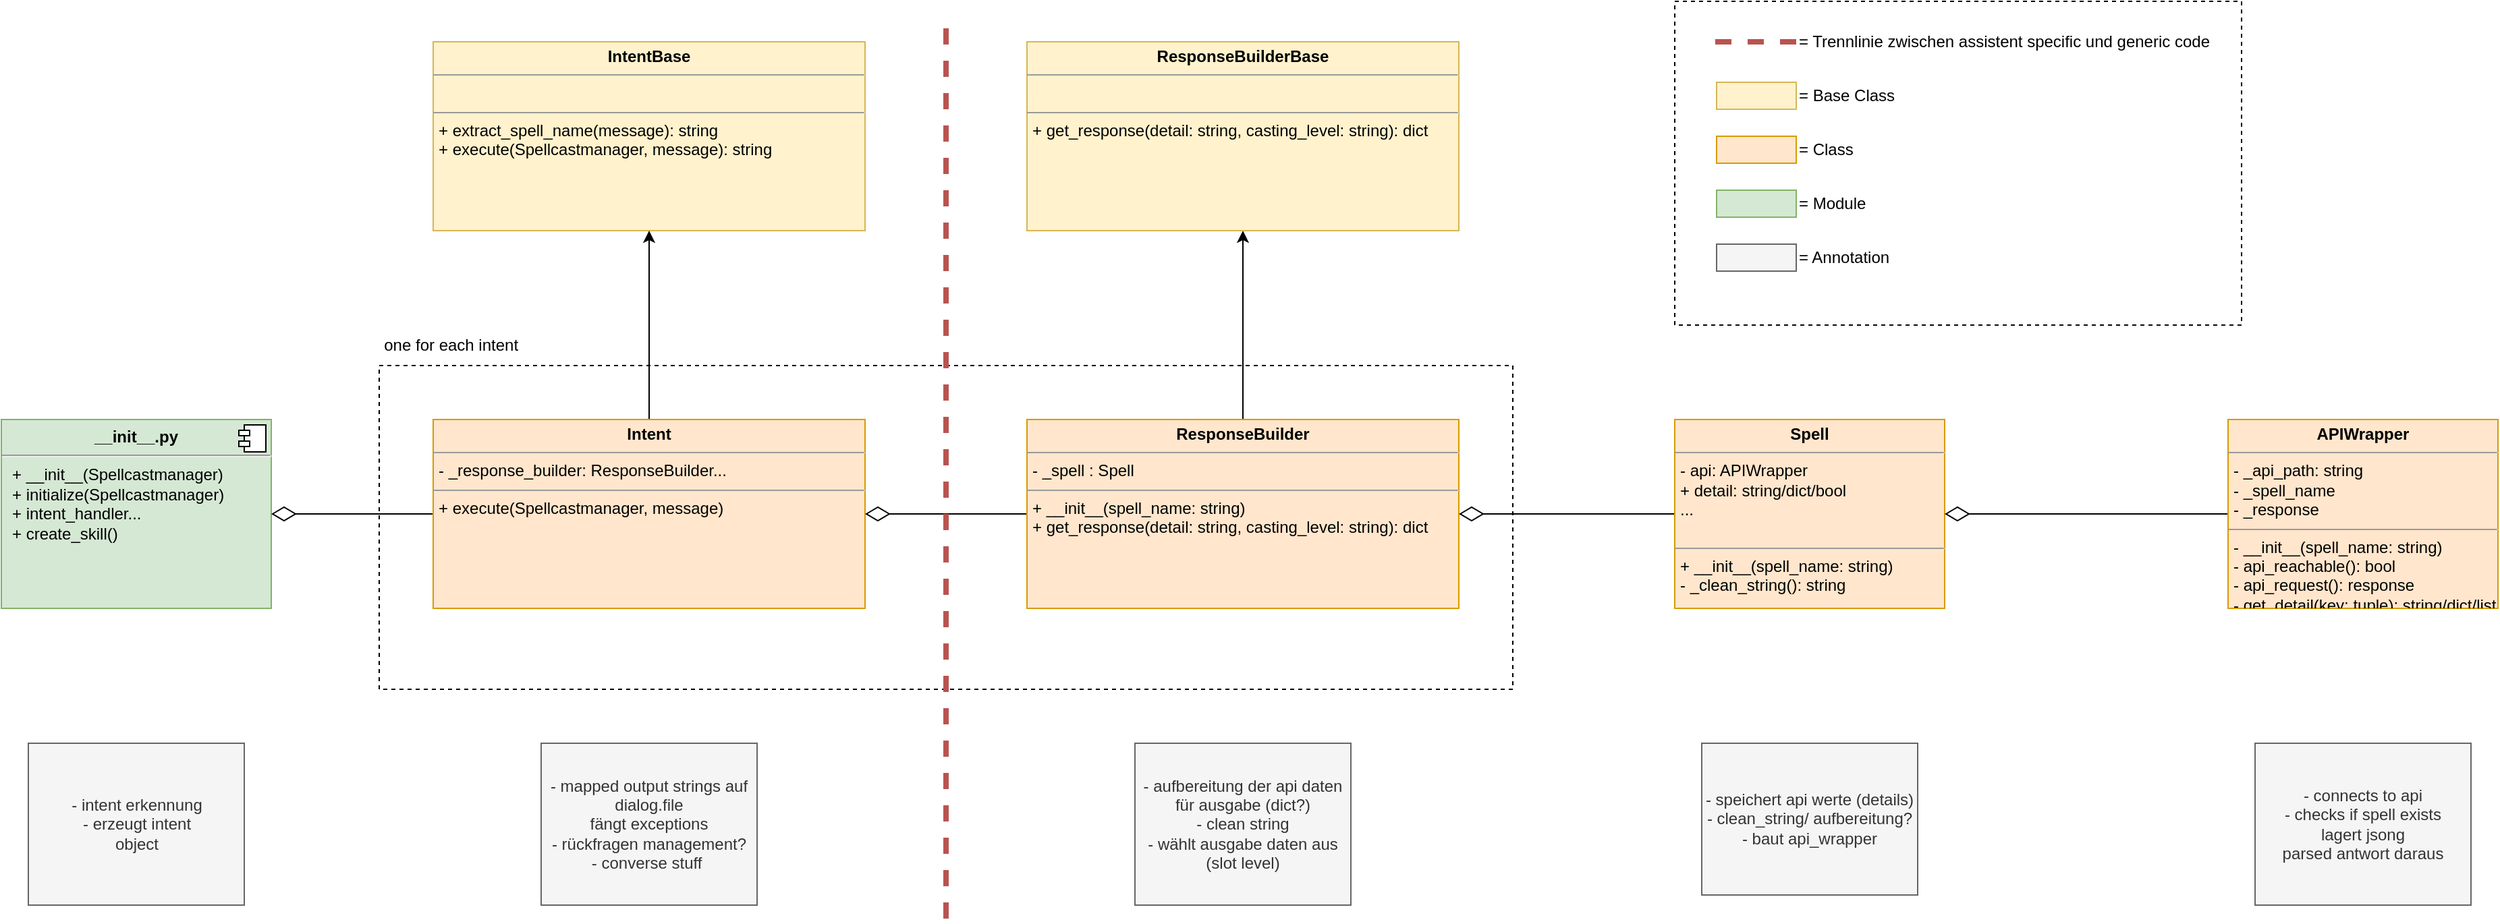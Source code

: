 <mxfile version="15.4.0" type="device"><diagram id="7a9b0gRVRB2r2v6Qlt2D" name="Seite-1"><mxGraphModel dx="1640" dy="470" grid="1" gridSize="10" guides="1" tooltips="1" connect="1" arrows="1" fold="1" page="1" pageScale="1" pageWidth="827" pageHeight="1169" math="0" shadow="0"><root><mxCell id="0"/><mxCell id="1" parent="0"/><mxCell id="eqXlYjlxtIKrxKtsxWFo-12" value="" style="rounded=0;whiteSpace=wrap;html=1;fillColor=none;dashed=1;" parent="1" vertex="1"><mxGeometry x="240" y="280" width="840" height="240" as="geometry"/></mxCell><mxCell id="cicyk6fSiz8CH4mB3oOW-80" value="- intent erkennung&lt;br&gt;- erzeugt intent &lt;br&gt;object" style="html=1;fillColor=#f5f5f5;strokeColor=#666666;fontColor=#333333;" parent="1" vertex="1"><mxGeometry x="-20" y="560" width="160" height="120" as="geometry"/></mxCell><mxCell id="cicyk6fSiz8CH4mB3oOW-81" value="- mapped output strings auf dialog.file&lt;br&gt;fängt exceptions&lt;br&gt;- rückfragen management?&lt;br&gt;- converse stuff&amp;nbsp;" style="whiteSpace=wrap;html=1;fillColor=#f5f5f5;strokeColor=#666666;fontColor=#333333;" parent="1" vertex="1"><mxGeometry x="360" y="560" width="160" height="120" as="geometry"/></mxCell><mxCell id="cicyk6fSiz8CH4mB3oOW-82" value="- aufbereitung der api daten für ausgabe (dict?)&lt;br&gt;- clean string&lt;br&gt;- wählt ausgabe daten aus (slot level)" style="whiteSpace=wrap;html=1;fillColor=#f5f5f5;strokeColor=#666666;fontColor=#333333;" parent="1" vertex="1"><mxGeometry x="800" y="560" width="160" height="120" as="geometry"/></mxCell><mxCell id="cicyk6fSiz8CH4mB3oOW-83" value="- speichert api werte (details)&lt;br&gt;- clean_string/ aufbereitung?&lt;br&gt;- baut api_wrapper" style="whiteSpace=wrap;html=1;fillColor=#f5f5f5;strokeColor=#666666;fontColor=#333333;" parent="1" vertex="1"><mxGeometry x="1220" y="560" width="160" height="112.5" as="geometry"/></mxCell><mxCell id="cicyk6fSiz8CH4mB3oOW-85" value="- connects to api&lt;br&gt;- checks if spell exists&lt;br&gt;lagert jsong&lt;br&gt;parsed antwort daraus" style="whiteSpace=wrap;html=1;fillColor=#f5f5f5;strokeColor=#666666;fontColor=#333333;" parent="1" vertex="1"><mxGeometry x="1630" y="560" width="160" height="120" as="geometry"/></mxCell><mxCell id="Ix2IAG6Sees71L86SU07-5" value="&lt;p style=&quot;margin: 0px ; margin-top: 6px ; text-align: center&quot;&gt;&lt;b&gt;__init__.py&lt;/b&gt;&lt;/p&gt;&lt;hr&gt;&lt;p style=&quot;margin: 0px ; margin-left: 8px&quot;&gt;+ __init__(Spellcastmanager)&lt;/p&gt;&lt;p style=&quot;margin: 0px ; margin-left: 8px&quot;&gt;+ initialize(Spellcastmanager)&lt;/p&gt;&lt;p style=&quot;margin: 0px ; margin-left: 8px&quot;&gt;+ intent_handler...&lt;/p&gt;&lt;p style=&quot;margin: 0px ; margin-left: 8px&quot;&gt;+ create_skill()&lt;/p&gt;" style="align=left;overflow=fill;html=1;dropTarget=0;fillColor=#d5e8d4;strokeColor=#82b366;" parent="1" vertex="1"><mxGeometry x="-40" y="320" width="200" height="140" as="geometry"/></mxCell><mxCell id="Ix2IAG6Sees71L86SU07-6" value="" style="shape=component;jettyWidth=8;jettyHeight=4;" parent="Ix2IAG6Sees71L86SU07-5" vertex="1"><mxGeometry x="1" width="20" height="20" relative="1" as="geometry"><mxPoint x="-24" y="4" as="offset"/></mxGeometry></mxCell><mxCell id="Ix2IAG6Sees71L86SU07-11" value="&lt;p style=&quot;margin: 0px ; margin-top: 4px ; text-align: center&quot;&gt;&lt;b&gt;IntentBase&lt;/b&gt;&lt;/p&gt;&lt;hr size=&quot;1&quot;&gt;&lt;p style=&quot;margin: 0px ; margin-left: 4px&quot;&gt;&lt;br&gt;&lt;/p&gt;&lt;hr size=&quot;1&quot;&gt;&lt;p style=&quot;margin: 0px ; margin-left: 4px&quot;&gt;&lt;span&gt;+ extract_spell_name(message): string&lt;/span&gt;&lt;br&gt;&lt;/p&gt;&lt;p style=&quot;margin: 0px ; margin-left: 4px&quot;&gt;&lt;span&gt;+ execute(Spellcastmanager, message): string&lt;/span&gt;&lt;/p&gt;" style="verticalAlign=top;align=left;overflow=fill;fontSize=12;fontFamily=Helvetica;html=1;fillColor=#fff2cc;strokeColor=#d6b656;" parent="1" vertex="1"><mxGeometry x="280" y="40" width="320" height="140" as="geometry"/></mxCell><mxCell id="eqXlYjlxtIKrxKtsxWFo-1" style="edgeStyle=orthogonalEdgeStyle;rounded=0;orthogonalLoop=1;jettySize=auto;html=1;exitX=0.5;exitY=0;exitDx=0;exitDy=0;entryX=0.5;entryY=1;entryDx=0;entryDy=0;" parent="1" source="Ix2IAG6Sees71L86SU07-16" target="Ix2IAG6Sees71L86SU07-11" edge="1"><mxGeometry relative="1" as="geometry"/></mxCell><mxCell id="eqXlYjlxtIKrxKtsxWFo-4" style="edgeStyle=orthogonalEdgeStyle;rounded=0;orthogonalLoop=1;jettySize=auto;html=1;exitX=0;exitY=0.5;exitDx=0;exitDy=0;endArrow=diamondThin;endFill=0;endSize=16;" parent="1" source="Ix2IAG6Sees71L86SU07-16" target="Ix2IAG6Sees71L86SU07-5" edge="1"><mxGeometry relative="1" as="geometry"/></mxCell><mxCell id="Ix2IAG6Sees71L86SU07-16" value="&lt;p style=&quot;margin: 0px ; margin-top: 4px ; text-align: center&quot;&gt;&lt;b&gt;Intent&lt;/b&gt;&lt;/p&gt;&lt;hr size=&quot;1&quot;&gt;&lt;p style=&quot;margin: 0px ; margin-left: 4px&quot;&gt;- _response_builder: ResponseBuilder...&lt;/p&gt;&lt;hr size=&quot;1&quot;&gt;&lt;p style=&quot;margin: 0px ; margin-left: 4px&quot;&gt;&lt;span&gt;+ execute(Spellcastmanager, message)&lt;/span&gt;&lt;br&gt;&lt;/p&gt;" style="verticalAlign=top;align=left;overflow=fill;fontSize=12;fontFamily=Helvetica;html=1;fillColor=#ffe6cc;strokeColor=#d79b00;" parent="1" vertex="1"><mxGeometry x="280" y="320" width="320" height="140" as="geometry"/></mxCell><mxCell id="eqXlYjlxtIKrxKtsxWFo-9" style="edgeStyle=orthogonalEdgeStyle;rounded=0;orthogonalLoop=1;jettySize=auto;html=1;exitX=0;exitY=0.5;exitDx=0;exitDy=0;entryX=1;entryY=0.5;entryDx=0;entryDy=0;endArrow=diamondThin;endFill=0;endSize=16;" parent="1" source="Ix2IAG6Sees71L86SU07-17" target="Ix2IAG6Sees71L86SU07-16" edge="1"><mxGeometry relative="1" as="geometry"/></mxCell><mxCell id="eqXlYjlxtIKrxKtsxWFo-11" style="edgeStyle=orthogonalEdgeStyle;rounded=0;orthogonalLoop=1;jettySize=auto;html=1;exitX=0.5;exitY=0;exitDx=0;exitDy=0;entryX=0.5;entryY=1;entryDx=0;entryDy=0;endArrow=classic;endFill=1;endSize=6;" parent="1" source="Ix2IAG6Sees71L86SU07-17" target="eqXlYjlxtIKrxKtsxWFo-10" edge="1"><mxGeometry relative="1" as="geometry"/></mxCell><mxCell id="Ix2IAG6Sees71L86SU07-17" value="&lt;p style=&quot;margin: 0px ; margin-top: 4px ; text-align: center&quot;&gt;&lt;b&gt;ResponseBuilder&lt;/b&gt;&lt;/p&gt;&lt;hr size=&quot;1&quot;&gt;&lt;p style=&quot;margin: 0px ; margin-left: 4px&quot;&gt;- _spell : Spell&lt;/p&gt;&lt;hr size=&quot;1&quot;&gt;&lt;p style=&quot;margin: 0px ; margin-left: 4px&quot;&gt;+ __init__(spell_name: string)&lt;/p&gt;&lt;p style=&quot;margin: 0px ; margin-left: 4px&quot;&gt;+ get_response(detail: string, casting_level: string): dict&lt;/p&gt;" style="verticalAlign=top;align=left;overflow=fill;fontSize=12;fontFamily=Helvetica;html=1;fillColor=#ffe6cc;strokeColor=#d79b00;" parent="1" vertex="1"><mxGeometry x="720" y="320" width="320" height="140" as="geometry"/></mxCell><mxCell id="eqXlYjlxtIKrxKtsxWFo-6" style="edgeStyle=orthogonalEdgeStyle;rounded=0;orthogonalLoop=1;jettySize=auto;html=1;exitX=0;exitY=0.5;exitDx=0;exitDy=0;entryX=1;entryY=0.5;entryDx=0;entryDy=0;endArrow=diamondThin;endFill=0;endSize=16;" parent="1" source="Ix2IAG6Sees71L86SU07-18" target="Ix2IAG6Sees71L86SU07-17" edge="1"><mxGeometry relative="1" as="geometry"/></mxCell><mxCell id="Ix2IAG6Sees71L86SU07-18" value="&lt;p style=&quot;margin: 0px ; margin-top: 4px ; text-align: center&quot;&gt;&lt;b&gt;Spell&lt;/b&gt;&lt;/p&gt;&lt;hr size=&quot;1&quot;&gt;&lt;p style=&quot;margin: 0px ; margin-left: 4px&quot;&gt;- api: APIWrapper&lt;/p&gt;&lt;p style=&quot;margin: 0px ; margin-left: 4px&quot;&gt;+ detail: string/dict/bool&lt;/p&gt;&lt;p style=&quot;margin: 0px ; margin-left: 4px&quot;&gt;...&lt;/p&gt;&lt;p style=&quot;margin: 0px ; margin-left: 4px&quot;&gt;&lt;br&gt;&lt;/p&gt;&lt;hr size=&quot;1&quot;&gt;&lt;p style=&quot;margin: 0px ; margin-left: 4px&quot;&gt;&lt;span&gt;+ __init__(spell_name: string)&lt;/span&gt;&lt;/p&gt;&lt;p style=&quot;margin: 0px ; margin-left: 4px&quot;&gt;&lt;span&gt;- _clean_string(): string&lt;/span&gt;&lt;br&gt;&lt;/p&gt;" style="verticalAlign=top;align=left;overflow=fill;fontSize=12;fontFamily=Helvetica;html=1;fillColor=#ffe6cc;strokeColor=#d79b00;" parent="1" vertex="1"><mxGeometry x="1200" y="320" width="200" height="140" as="geometry"/></mxCell><mxCell id="eqXlYjlxtIKrxKtsxWFo-7" style="edgeStyle=orthogonalEdgeStyle;rounded=0;orthogonalLoop=1;jettySize=auto;html=1;exitX=0;exitY=0.5;exitDx=0;exitDy=0;entryX=1;entryY=0.5;entryDx=0;entryDy=0;endArrow=diamondThin;endFill=0;endSize=16;" parent="1" source="Ix2IAG6Sees71L86SU07-19" target="Ix2IAG6Sees71L86SU07-18" edge="1"><mxGeometry relative="1" as="geometry"/></mxCell><mxCell id="Ix2IAG6Sees71L86SU07-19" value="&lt;p style=&quot;margin: 0px ; margin-top: 4px ; text-align: center&quot;&gt;&lt;b&gt;APIWrapper&lt;/b&gt;&lt;/p&gt;&lt;hr size=&quot;1&quot;&gt;&lt;p style=&quot;margin: 0px ; margin-left: 4px&quot;&gt;- _api_path: string&lt;/p&gt;&lt;p style=&quot;margin: 0px ; margin-left: 4px&quot;&gt;- _spell_name&lt;/p&gt;&lt;p style=&quot;margin: 0px ; margin-left: 4px&quot;&gt;- _response&lt;/p&gt;&lt;hr size=&quot;1&quot;&gt;&lt;p style=&quot;margin: 0px ; margin-left: 4px&quot;&gt;- __init__(spell_name: string)&lt;/p&gt;&lt;p style=&quot;margin: 0px ; margin-left: 4px&quot;&gt;- api_reachable(): bool&lt;/p&gt;&lt;p style=&quot;margin: 0px ; margin-left: 4px&quot;&gt;- api_request(): response&lt;/p&gt;&lt;p style=&quot;margin: 0px ; margin-left: 4px&quot;&gt;- get_detail(key: tuple): string/dict/list&lt;/p&gt;" style="verticalAlign=top;align=left;overflow=fill;fontSize=12;fontFamily=Helvetica;html=1;fillColor=#ffe6cc;strokeColor=#d79b00;" parent="1" vertex="1"><mxGeometry x="1610" y="320" width="200" height="140" as="geometry"/></mxCell><mxCell id="eqXlYjlxtIKrxKtsxWFo-10" value="&lt;p style=&quot;margin: 0px ; margin-top: 4px ; text-align: center&quot;&gt;&lt;b&gt;ResponseBuilderBase&lt;/b&gt;&lt;/p&gt;&lt;hr size=&quot;1&quot;&gt;&lt;p style=&quot;margin: 0px ; margin-left: 4px&quot;&gt;&lt;br&gt;&lt;/p&gt;&lt;hr size=&quot;1&quot;&gt;&lt;p style=&quot;margin: 0px ; margin-left: 4px&quot;&gt;&lt;span&gt;+ get_response(detail: string, casting_level: string): dict&lt;/span&gt;&lt;/p&gt;" style="verticalAlign=top;align=left;overflow=fill;fontSize=12;fontFamily=Helvetica;html=1;fillColor=#fff2cc;strokeColor=#d6b656;" parent="1" vertex="1"><mxGeometry x="720" y="40" width="320" height="140" as="geometry"/></mxCell><mxCell id="eqXlYjlxtIKrxKtsxWFo-13" value="one for each intent&amp;nbsp;" style="text;html=1;strokeColor=none;fillColor=none;align=center;verticalAlign=middle;whiteSpace=wrap;rounded=0;dashed=1;" parent="1" vertex="1"><mxGeometry x="240" y="250" width="110" height="30" as="geometry"/></mxCell><mxCell id="eqXlYjlxtIKrxKtsxWFo-18" style="edgeStyle=orthogonalEdgeStyle;rounded=0;orthogonalLoop=1;jettySize=auto;html=1;endArrow=none;endFill=0;fillColor=#f8cecc;strokeColor=#b85450;strokeWidth=4;dashed=1;" parent="1" edge="1"><mxGeometry relative="1" as="geometry"><mxPoint x="660" y="690" as="sourcePoint"/><mxPoint x="660" y="30" as="targetPoint"/></mxGeometry></mxCell><mxCell id="q-f6AjrsgF0sMB8vE1SU-1" style="edgeStyle=orthogonalEdgeStyle;rounded=0;orthogonalLoop=1;jettySize=auto;html=1;endArrow=none;endFill=0;fillColor=#f8cecc;strokeColor=#b85450;strokeWidth=4;dashed=1;" parent="1" edge="1"><mxGeometry relative="1" as="geometry"><mxPoint x="1290" y="40" as="sourcePoint"/><mxPoint x="1220" y="40" as="targetPoint"/></mxGeometry></mxCell><mxCell id="q-f6AjrsgF0sMB8vE1SU-2" value="= Trennlinie zwischen assistent specific und generic code" style="text;html=1;strokeColor=none;fillColor=none;align=left;verticalAlign=middle;whiteSpace=wrap;rounded=0;" parent="1" vertex="1"><mxGeometry x="1290" y="30" width="320" height="20" as="geometry"/></mxCell><mxCell id="q-f6AjrsgF0sMB8vE1SU-4" value="" style="rounded=0;whiteSpace=wrap;html=1;fillColor=#fff2cc;strokeColor=#d6b656;" parent="1" vertex="1"><mxGeometry x="1231" y="70" width="59" height="20" as="geometry"/></mxCell><mxCell id="q-f6AjrsgF0sMB8vE1SU-5" value="" style="rounded=0;whiteSpace=wrap;html=1;fillColor=#ffe6cc;strokeColor=#d79b00;" parent="1" vertex="1"><mxGeometry x="1231" y="110" width="59" height="20" as="geometry"/></mxCell><mxCell id="q-f6AjrsgF0sMB8vE1SU-6" value="" style="rounded=0;whiteSpace=wrap;html=1;fillColor=#d5e8d4;strokeColor=#82b366;" parent="1" vertex="1"><mxGeometry x="1231" y="150" width="59" height="20" as="geometry"/></mxCell><mxCell id="q-f6AjrsgF0sMB8vE1SU-7" value="= Base Class" style="text;html=1;strokeColor=none;fillColor=none;align=left;verticalAlign=middle;whiteSpace=wrap;rounded=0;" parent="1" vertex="1"><mxGeometry x="1290" y="70" width="320" height="20" as="geometry"/></mxCell><mxCell id="q-f6AjrsgF0sMB8vE1SU-8" value="= Class" style="text;html=1;strokeColor=none;fillColor=none;align=left;verticalAlign=middle;whiteSpace=wrap;rounded=0;" parent="1" vertex="1"><mxGeometry x="1290" y="110" width="320" height="20" as="geometry"/></mxCell><mxCell id="q-f6AjrsgF0sMB8vE1SU-9" value="= Module" style="text;html=1;strokeColor=none;fillColor=none;align=left;verticalAlign=middle;whiteSpace=wrap;rounded=0;" parent="1" vertex="1"><mxGeometry x="1290" y="150" width="320" height="20" as="geometry"/></mxCell><mxCell id="q-f6AjrsgF0sMB8vE1SU-11" value="" style="rounded=0;whiteSpace=wrap;html=1;fillColor=#f5f5f5;strokeColor=#666666;fontColor=#333333;" parent="1" vertex="1"><mxGeometry x="1231" y="190" width="59" height="20" as="geometry"/></mxCell><mxCell id="q-f6AjrsgF0sMB8vE1SU-12" value="= Annotation" style="text;html=1;strokeColor=none;fillColor=none;align=left;verticalAlign=middle;whiteSpace=wrap;rounded=0;" parent="1" vertex="1"><mxGeometry x="1290" y="190" width="320" height="20" as="geometry"/></mxCell><mxCell id="q-f6AjrsgF0sMB8vE1SU-13" value="" style="rounded=0;whiteSpace=wrap;html=1;fillColor=none;dashed=1;" parent="1" vertex="1"><mxGeometry x="1200" y="10" width="420" height="240" as="geometry"/></mxCell></root></mxGraphModel></diagram></mxfile>